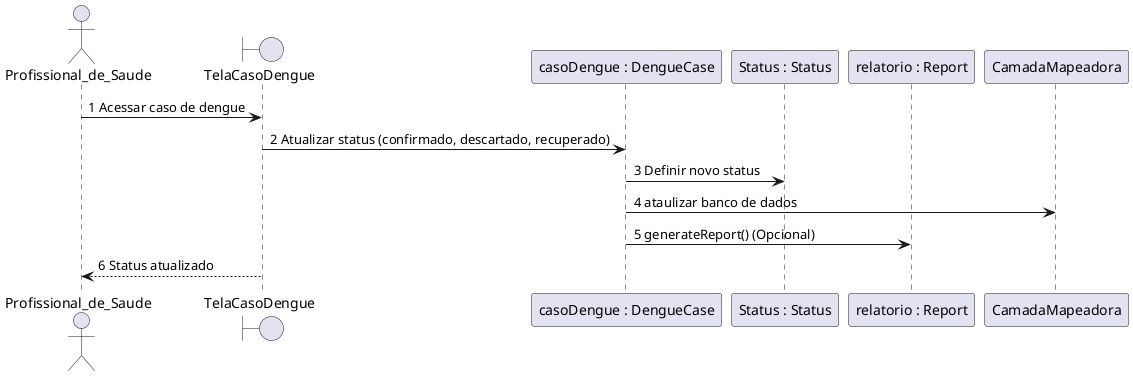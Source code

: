  @startuml
actor Profissional_de_Saude
boundary TelaCasoDengue
participant "casoDengue : DengueCase" as DengueCase
participant "Status : Status" as Status
participant "relatorio : Report" as Report
participant CamadaMapeadora

Profissional_de_Saude -> TelaCasoDengue : 1 Acessar caso de dengue
TelaCasoDengue -> DengueCase : 2 Atualizar status (confirmado, descartado, recuperado)
DengueCase -> Status : 3 Definir novo status
DengueCase -> CamadaMapeadora : 4 ataulizar banco de dados
DengueCase -> Report : 5 generateReport() (Opcional)
Profissional_de_Saude <-- TelaCasoDengue : 6 Status atualizado
@enduml